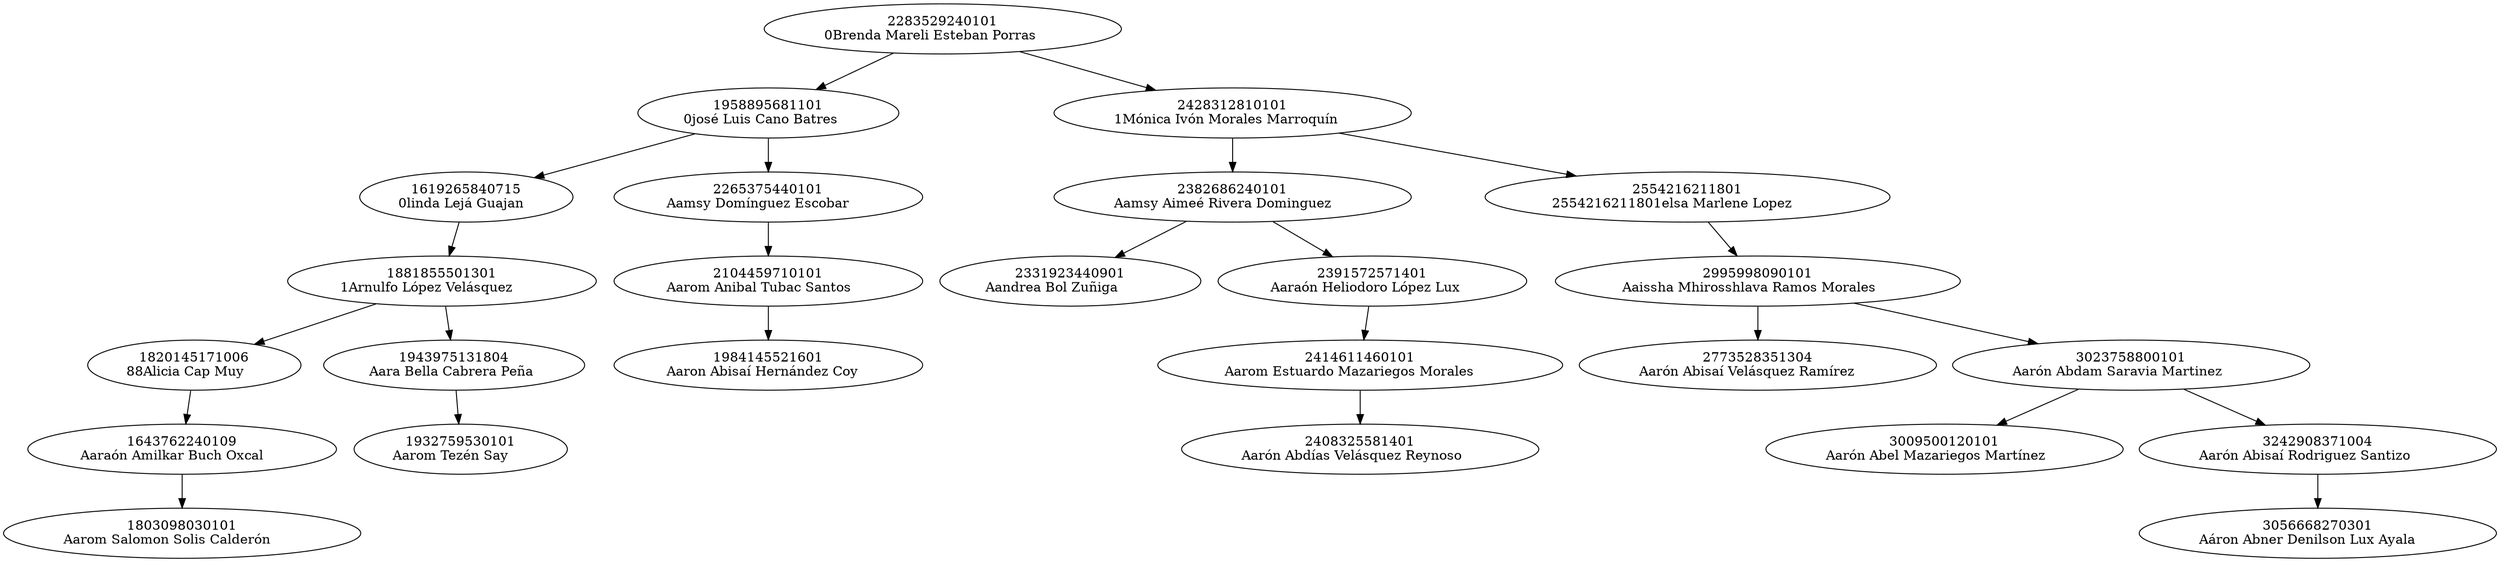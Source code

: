 digraph G {
  2283529240101 [label="2283529240101\n0Brenda Mareli Esteban Porras	"];
  1958895681101 [label="1958895681101\n0josé Luis Cano Batres	"];
  1619265840715 [label="1619265840715\n0linda Lejá Guajan	"];
  1881855501301 [label="1881855501301\n1Arnulfo López Velásquez	"];
  1820145171006 [label="1820145171006\n88Alicia Cap Muy	"];
  1643762240109 [label="1643762240109\nAaraón Amilkar Buch Oxcal	"];
  1803098030101 [label="1803098030101\nAarom Salomon Solis Calderón	"];
  1943975131804 [label="1943975131804\nAara Bella Cabrera Peña	"];
  1932759530101 [label="1932759530101\nAarom Tezén Say	"];
  2265375440101 [label="2265375440101\nAamsy Domínguez Escobar	"];
  2104459710101 [label="2104459710101\nAarom Anibal Tubac Santos	"];
  1984145521601 [label="1984145521601\nAaron Abisaí Hernández Coy	"];
  2428312810101 [label="2428312810101\n1Mónica Ivón Morales Marroquín	"];
  2382686240101 [label="2382686240101\nAamsy Aimeé Rivera Dominguez	"];
  2331923440901 [label="2331923440901\nAandrea Bol Zuñiga	"];
  2391572571401 [label="2391572571401\nAaraón Heliodoro López Lux	"];
  2414611460101 [label="2414611460101\nAarom Estuardo Mazariegos Morales	"];
  2408325581401 [label="2408325581401\nAarón Abdías Velásquez Reynoso	"];
  2554216211801 [label="2554216211801\n2554216211801elsa Marlene Lopez	"];
  2995998090101 [label="2995998090101\nAaissha Mhirosshlava Ramos Morales	"];
  2773528351304 [label="2773528351304\nAarón Abisaí Velásquez Ramírez	"];
  3023758800101 [label="3023758800101\nAarón Abdam Saravia Martinez	"];
  3009500120101 [label="3009500120101\nAarón Abel Mazariegos Martínez	"];
  3242908371004 [label="3242908371004\nAarón Abisaí Rodriguez Santizo	"];
  3056668270301 [label="3056668270301\nAáron Abner Denilson Lux Ayala	"];
  2283529240101 -> 1958895681101;
  1958895681101 -> 1619265840715;
  1619265840715 -> 1881855501301;
  1881855501301 -> 1820145171006;
  1820145171006 -> 1643762240109;
  1643762240109 -> 1803098030101;
  1881855501301 -> 1943975131804;
  1943975131804 -> 1932759530101;
  1958895681101 -> 2265375440101;
  2265375440101 -> 2104459710101;
  2104459710101 -> 1984145521601;
  2283529240101 -> 2428312810101;
  2428312810101 -> 2382686240101;
  2382686240101 -> 2331923440901;
  2382686240101 -> 2391572571401;
  2391572571401 -> 2414611460101;
  2414611460101 -> 2408325581401;
  2428312810101 -> 2554216211801;
  2554216211801 -> 2995998090101;
  2995998090101 -> 2773528351304;
  2995998090101 -> 3023758800101;
  3023758800101 -> 3009500120101;
  3023758800101 -> 3242908371004;
  3242908371004 -> 3056668270301;
}
